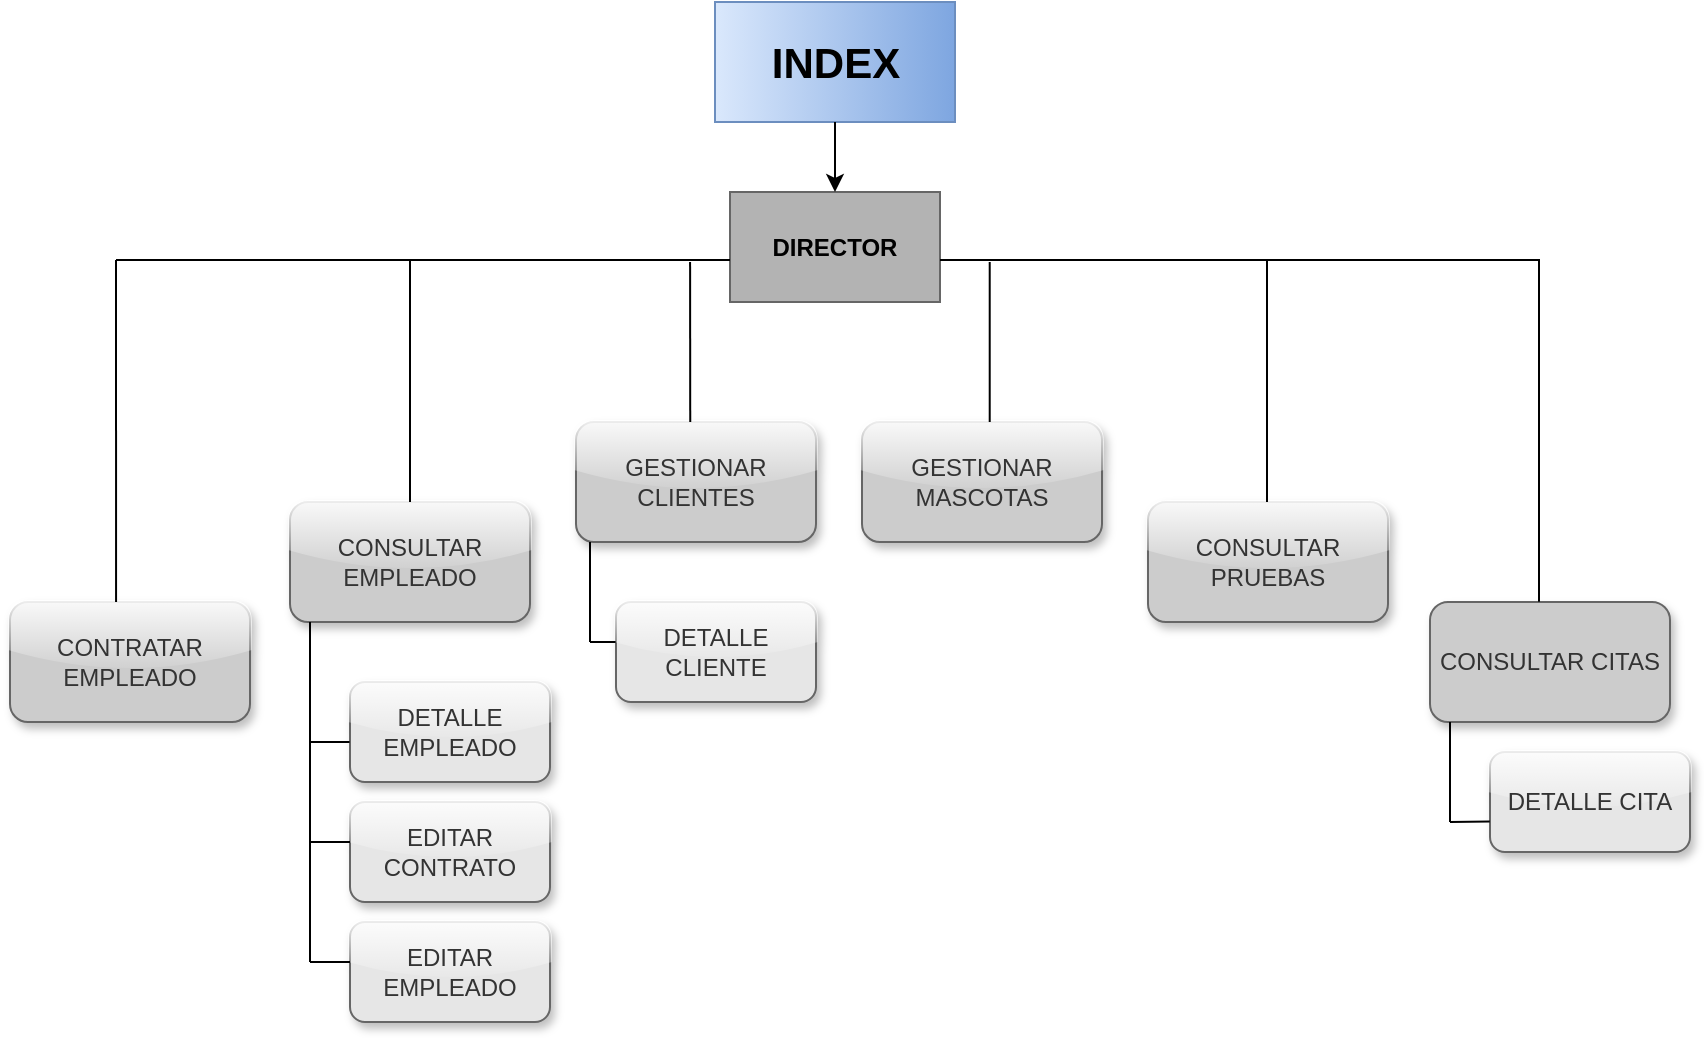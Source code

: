 <mxfile version="10.6.9" type="device"><diagram id="RLn7qdTGdeT1Y1JXQREY" name="Page-1"><mxGraphModel dx="1010" dy="501" grid="1" gridSize="10" guides="1" tooltips="1" connect="1" arrows="1" fold="1" page="1" pageScale="1" pageWidth="827" pageHeight="1169" math="0" shadow="0"><root><mxCell id="0"/><mxCell id="1" parent="0"/><mxCell id="SOgYS6IPdspSeWDHnJXk-2" value="INDEX" style="rounded=0;fillColor=#dae8fc;strokeColor=#6c8ebf;gradientColor=#7ea6e0;fontStyle=1;horizontal=1;whiteSpace=wrap;html=1;fontSize=21;glass=0;shadow=0;gradientDirection=east;" parent="1" vertex="1"><mxGeometry x="362.5" y="20" width="120" height="60" as="geometry"/></mxCell><mxCell id="SOgYS6IPdspSeWDHnJXk-3" value="&lt;span&gt;DIRECTOR&lt;/span&gt;" style="rounded=1;whiteSpace=wrap;html=1;arcSize=0;fillColor=#B3B3B3;strokeColor=#666666;gradientColor=#b3b3b3;shadow=0;comic=0;gradientDirection=north;fontStyle=1" parent="1" vertex="1"><mxGeometry x="370" y="115" width="105" height="55" as="geometry"/></mxCell><mxCell id="SOgYS6IPdspSeWDHnJXk-4" value="CONTRATAR EMPLEADO" style="rounded=1;whiteSpace=wrap;html=1;fillColor=#CCCCCC;strokeColor=#666666;fontColor=#333333;glass=1;shadow=1;" parent="1" vertex="1"><mxGeometry x="10" y="320" width="120" height="60" as="geometry"/></mxCell><mxCell id="SOgYS6IPdspSeWDHnJXk-5" value="CONSULTAR EMPLEADO" style="rounded=1;whiteSpace=wrap;html=1;fillColor=#CCCCCC;strokeColor=#666666;fontColor=#333333;glass=1;shadow=1;" parent="1" vertex="1"><mxGeometry x="150" y="270" width="120" height="60" as="geometry"/></mxCell><mxCell id="SOgYS6IPdspSeWDHnJXk-6" value="GESTIONAR CLIENTES" style="rounded=1;whiteSpace=wrap;html=1;fillColor=#CCCCCC;strokeColor=#666666;fontColor=#333333;glass=1;shadow=1;" parent="1" vertex="1"><mxGeometry x="293" y="230" width="120" height="60" as="geometry"/></mxCell><mxCell id="SOgYS6IPdspSeWDHnJXk-7" value="GESTIONAR MASCOTAS" style="rounded=1;whiteSpace=wrap;html=1;fillColor=#CCCCCC;strokeColor=#666666;fontColor=#333333;glass=1;shadow=1;" parent="1" vertex="1"><mxGeometry x="436" y="230" width="120" height="60" as="geometry"/></mxCell><mxCell id="SOgYS6IPdspSeWDHnJXk-8" value="CONSULTAR CITAS" style="rounded=1;whiteSpace=wrap;html=1;fillColor=#CCCCCC;strokeColor=#666666;fontColor=#333333;glass=0;shadow=1;" parent="1" vertex="1"><mxGeometry x="720" y="320" width="120" height="60" as="geometry"/></mxCell><mxCell id="SOgYS6IPdspSeWDHnJXk-9" value="CONSULTAR PRUEBAS" style="rounded=1;whiteSpace=wrap;html=1;fillColor=#CCCCCC;strokeColor=#666666;fontColor=#333333;glass=1;shadow=1;" parent="1" vertex="1"><mxGeometry x="579" y="270" width="120" height="60" as="geometry"/></mxCell><mxCell id="SOgYS6IPdspSeWDHnJXk-10" value="" style="endArrow=classic;html=1;exitX=0.5;exitY=1;exitDx=0;exitDy=0;entryX=0.5;entryY=0;entryDx=0;entryDy=0;" parent="1" source="SOgYS6IPdspSeWDHnJXk-2" target="SOgYS6IPdspSeWDHnJXk-3" edge="1"><mxGeometry width="50" height="50" relative="1" as="geometry"><mxPoint x="520" y="140" as="sourcePoint"/><mxPoint x="570" y="90" as="targetPoint"/></mxGeometry></mxCell><mxCell id="SOgYS6IPdspSeWDHnJXk-18" value="" style="line;strokeWidth=1;fillColor=none;align=left;verticalAlign=middle;spacingTop=-1;spacingLeft=3;spacingRight=3;rotatable=0;labelPosition=right;points=[];portConstraint=eastwest;fontSize=12;" parent="1" vertex="1"><mxGeometry x="475" y="145" width="300" height="8" as="geometry"/></mxCell><mxCell id="SOgYS6IPdspSeWDHnJXk-19" value="" style="line;strokeWidth=1;fillColor=none;align=left;verticalAlign=middle;spacingTop=-1;spacingLeft=3;spacingRight=3;rotatable=0;labelPosition=right;points=[];portConstraint=eastwest;fontSize=12;" parent="1" vertex="1"><mxGeometry x="63" y="145" width="307" height="8" as="geometry"/></mxCell><mxCell id="SOgYS6IPdspSeWDHnJXk-27" value="" style="line;strokeWidth=2;direction=south;html=1;" parent="1" vertex="1"><mxGeometry x="60" y="149" height="160" as="geometry"/></mxCell><mxCell id="SOgYS6IPdspSeWDHnJXk-30" value="" style="endArrow=none;html=1;exitX=0.442;exitY=0;exitDx=0;exitDy=0;exitPerimeter=0;" parent="1" source="SOgYS6IPdspSeWDHnJXk-4" edge="1"><mxGeometry width="50" height="50" relative="1" as="geometry"><mxPoint x="30" y="210" as="sourcePoint"/><mxPoint x="63" y="149" as="targetPoint"/></mxGeometry></mxCell><mxCell id="SOgYS6IPdspSeWDHnJXk-31" value="" style="endArrow=none;html=1;" parent="1" edge="1"><mxGeometry width="50" height="50" relative="1" as="geometry"><mxPoint x="210" y="270" as="sourcePoint"/><mxPoint x="210" y="149" as="targetPoint"/><Array as="points"><mxPoint x="210" y="240"/></Array></mxGeometry></mxCell><mxCell id="SOgYS6IPdspSeWDHnJXk-32" value="" style="endArrow=none;html=1;" parent="1" edge="1"><mxGeometry width="50" height="50" relative="1" as="geometry"><mxPoint x="638.5" y="270" as="sourcePoint"/><mxPoint x="638.5" y="149" as="targetPoint"/><Array as="points"><mxPoint x="638.5" y="240"/></Array></mxGeometry></mxCell><mxCell id="SOgYS6IPdspSeWDHnJXk-33" value="" style="endArrow=none;html=1;exitX=0.442;exitY=0;exitDx=0;exitDy=0;exitPerimeter=0;" parent="1" edge="1"><mxGeometry width="50" height="50" relative="1" as="geometry"><mxPoint x="774.5" y="319.833" as="sourcePoint"/><mxPoint x="774.5" y="148.5" as="targetPoint"/></mxGeometry></mxCell><mxCell id="SOgYS6IPdspSeWDHnJXk-36" value="" style="endArrow=none;html=1;entryX=0.935;entryY=0.625;entryDx=0;entryDy=0;entryPerimeter=0;exitX=0.476;exitY=0;exitDx=0;exitDy=0;exitPerimeter=0;" parent="1" source="SOgYS6IPdspSeWDHnJXk-6" target="SOgYS6IPdspSeWDHnJXk-19" edge="1"><mxGeometry width="50" height="50" relative="1" as="geometry"><mxPoint x="320" y="210" as="sourcePoint"/><mxPoint x="370" y="160" as="targetPoint"/></mxGeometry></mxCell><mxCell id="SOgYS6IPdspSeWDHnJXk-37" value="" style="endArrow=none;html=1;entryX=0.935;entryY=0.625;entryDx=0;entryDy=0;entryPerimeter=0;exitX=0.476;exitY=0;exitDx=0;exitDy=0;exitPerimeter=0;" parent="1" edge="1"><mxGeometry width="50" height="50" relative="1" as="geometry"><mxPoint x="499.857" y="230" as="sourcePoint"/><mxPoint x="499.857" y="150" as="targetPoint"/></mxGeometry></mxCell><mxCell id="SOgYS6IPdspSeWDHnJXk-38" value="DETALLE EMPLEADO" style="rounded=1;whiteSpace=wrap;html=1;fillColor=#E6E6E6;strokeColor=#666666;fontColor=#333333;glass=1;shadow=1;" parent="1" vertex="1"><mxGeometry x="180" y="360" width="100" height="50" as="geometry"/></mxCell><mxCell id="SOgYS6IPdspSeWDHnJXk-39" value="EDITAR CONTRATO" style="rounded=1;whiteSpace=wrap;html=1;fillColor=#E6E6E6;strokeColor=#666666;fontColor=#333333;glass=1;shadow=1;" parent="1" vertex="1"><mxGeometry x="180" y="420" width="100" height="50" as="geometry"/></mxCell><mxCell id="SOgYS6IPdspSeWDHnJXk-41" value="EDITAR EMPLEADO" style="rounded=1;whiteSpace=wrap;html=1;fillColor=#E6E6E6;strokeColor=#666666;fontColor=#333333;glass=1;shadow=1;" parent="1" vertex="1"><mxGeometry x="180" y="480" width="100" height="50" as="geometry"/></mxCell><mxCell id="SOgYS6IPdspSeWDHnJXk-48" value="" style="endArrow=none;html=1;exitX=-0.002;exitY=0.6;exitDx=0;exitDy=0;exitPerimeter=0;" parent="1" source="SOgYS6IPdspSeWDHnJXk-38" edge="1"><mxGeometry width="50" height="50" relative="1" as="geometry"><mxPoint x="360" y="240" as="sourcePoint"/><mxPoint x="160" y="390" as="targetPoint"/></mxGeometry></mxCell><mxCell id="SOgYS6IPdspSeWDHnJXk-49" value="" style="endArrow=none;html=1;" parent="1" edge="1"><mxGeometry width="50" height="50" relative="1" as="geometry"><mxPoint x="180" y="440" as="sourcePoint"/><mxPoint x="160" y="440" as="targetPoint"/></mxGeometry></mxCell><mxCell id="SOgYS6IPdspSeWDHnJXk-50" value="" style="endArrow=none;html=1;" parent="1" edge="1"><mxGeometry width="50" height="50" relative="1" as="geometry"><mxPoint x="180" y="500" as="sourcePoint"/><mxPoint x="160" y="500" as="targetPoint"/></mxGeometry></mxCell><mxCell id="SOgYS6IPdspSeWDHnJXk-51" value="DETALLE CLIENTE" style="rounded=1;whiteSpace=wrap;html=1;fillColor=#E6E6E6;strokeColor=#666666;fontColor=#333333;glass=1;shadow=1;" parent="1" vertex="1"><mxGeometry x="313" y="320" width="100" height="50" as="geometry"/></mxCell><mxCell id="SOgYS6IPdspSeWDHnJXk-56" value="" style="endArrow=none;html=1;entryX=0.935;entryY=0.625;entryDx=0;entryDy=0;entryPerimeter=0;" parent="1" edge="1"><mxGeometry width="50" height="50" relative="1" as="geometry"><mxPoint x="300" y="340" as="sourcePoint"/><mxPoint x="300" y="290" as="targetPoint"/></mxGeometry></mxCell><mxCell id="SOgYS6IPdspSeWDHnJXk-57" value="" style="endArrow=none;html=1;exitX=-0.002;exitY=0.401;exitDx=0;exitDy=0;exitPerimeter=0;" parent="1" source="SOgYS6IPdspSeWDHnJXk-51" edge="1"><mxGeometry width="50" height="50" relative="1" as="geometry"><mxPoint x="310" y="340" as="sourcePoint"/><mxPoint x="300" y="340" as="targetPoint"/></mxGeometry></mxCell><mxCell id="SOgYS6IPdspSeWDHnJXk-58" value="DETALLE CITA" style="rounded=1;whiteSpace=wrap;html=1;fillColor=#E6E6E6;strokeColor=#666666;fontColor=#333333;glass=1;shadow=1;" parent="1" vertex="1"><mxGeometry x="750" y="395" width="100" height="50" as="geometry"/></mxCell><mxCell id="SOgYS6IPdspSeWDHnJXk-59" value="" style="endArrow=none;html=1;entryX=0.935;entryY=0.625;entryDx=0;entryDy=0;entryPerimeter=0;" parent="1" edge="1"><mxGeometry width="50" height="50" relative="1" as="geometry"><mxPoint x="730" y="430" as="sourcePoint"/><mxPoint x="730" y="380" as="targetPoint"/></mxGeometry></mxCell><mxCell id="SOgYS6IPdspSeWDHnJXk-60" value="" style="endArrow=none;html=1;exitX=-0.001;exitY=0.694;exitDx=0;exitDy=0;exitPerimeter=0;" parent="1" source="SOgYS6IPdspSeWDHnJXk-58" edge="1"><mxGeometry width="50" height="50" relative="1" as="geometry"><mxPoint x="570" y="400" as="sourcePoint"/><mxPoint x="730" y="430" as="targetPoint"/></mxGeometry></mxCell><mxCell id="d9eotOvzp8sDL6XlukhW-1" value="" style="endArrow=none;html=1;entryX=0.935;entryY=0.625;entryDx=0;entryDy=0;entryPerimeter=0;" parent="1" edge="1"><mxGeometry width="50" height="50" relative="1" as="geometry"><mxPoint x="160" y="390" as="sourcePoint"/><mxPoint x="160" y="330" as="targetPoint"/></mxGeometry></mxCell><mxCell id="d9eotOvzp8sDL6XlukhW-2" value="" style="endArrow=none;html=1;" parent="1" edge="1"><mxGeometry width="50" height="50" relative="1" as="geometry"><mxPoint x="160" y="500" as="sourcePoint"/><mxPoint x="160" y="390" as="targetPoint"/></mxGeometry></mxCell></root></mxGraphModel></diagram></mxfile>